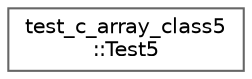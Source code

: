 digraph "类继承关系图"
{
 // LATEX_PDF_SIZE
  bgcolor="transparent";
  edge [fontname=Helvetica,fontsize=10,labelfontname=Helvetica,labelfontsize=10];
  node [fontname=Helvetica,fontsize=10,shape=box,height=0.2,width=0.4];
  rankdir="LR";
  Node0 [id="Node000000",label="test_c_array_class5\l::Test5",height=0.2,width=0.4,color="grey40", fillcolor="white", style="filled",URL="$structtest__c__array__class5_1_1_test5.html",tooltip=" "];
}
